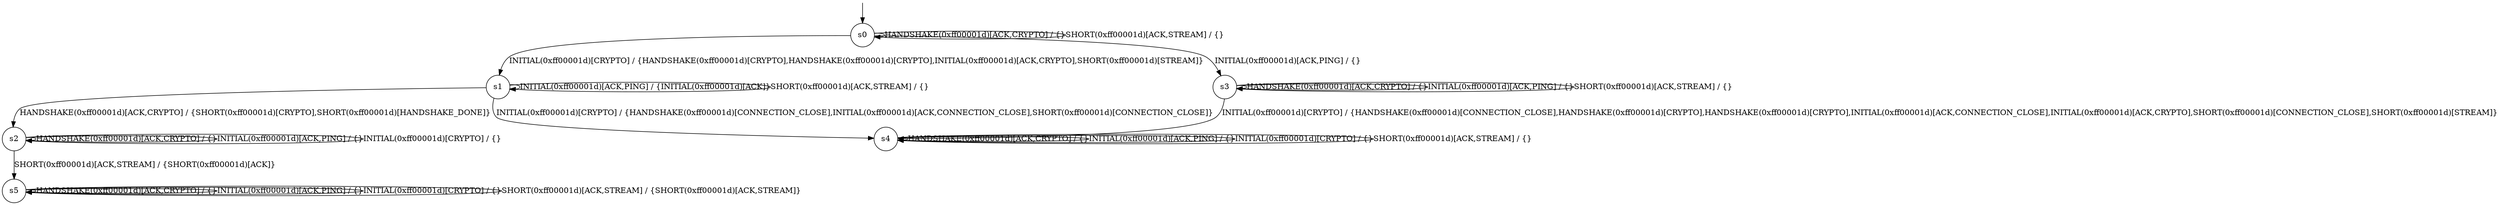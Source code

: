 digraph g {

	s0 [shape="circle" label="s0"];
	s1 [shape="circle" label="s1"];
	s2 [shape="circle" label="s2"];
	s3 [shape="circle" label="s3"];
	s4 [shape="circle" label="s4"];
	s5 [shape="circle" label="s5"];
	s0 -> s0 [label="HANDSHAKE(0xff00001d)[ACK,CRYPTO] / {}"];
	s0 -> s3 [label="INITIAL(0xff00001d)[ACK,PING] / {}"];
	s0 -> s1 [label="INITIAL(0xff00001d)[CRYPTO] / {HANDSHAKE(0xff00001d)[CRYPTO],HANDSHAKE(0xff00001d)[CRYPTO],INITIAL(0xff00001d)[ACK,CRYPTO],SHORT(0xff00001d)[STREAM]}"];
	s0 -> s0 [label="SHORT(0xff00001d)[ACK,STREAM] / {}"];
	s1 -> s2 [label="HANDSHAKE(0xff00001d)[ACK,CRYPTO] / {SHORT(0xff00001d)[CRYPTO],SHORT(0xff00001d)[HANDSHAKE_DONE]}"];
	s1 -> s1 [label="INITIAL(0xff00001d)[ACK,PING] / {INITIAL(0xff00001d)[ACK]}"];
	s1 -> s4 [label="INITIAL(0xff00001d)[CRYPTO] / {HANDSHAKE(0xff00001d)[CONNECTION_CLOSE],INITIAL(0xff00001d)[ACK,CONNECTION_CLOSE],SHORT(0xff00001d)[CONNECTION_CLOSE]}"];
	s1 -> s1 [label="SHORT(0xff00001d)[ACK,STREAM] / {}"];
	s2 -> s2 [label="HANDSHAKE(0xff00001d)[ACK,CRYPTO] / {}"];
	s2 -> s2 [label="INITIAL(0xff00001d)[ACK,PING] / {}"];
	s2 -> s2 [label="INITIAL(0xff00001d)[CRYPTO] / {}"];
	s2 -> s5 [label="SHORT(0xff00001d)[ACK,STREAM] / {SHORT(0xff00001d)[ACK]}"];
	s3 -> s3 [label="HANDSHAKE(0xff00001d)[ACK,CRYPTO] / {}"];
	s3 -> s3 [label="INITIAL(0xff00001d)[ACK,PING] / {}"];
	s3 -> s4 [label="INITIAL(0xff00001d)[CRYPTO] / {HANDSHAKE(0xff00001d)[CONNECTION_CLOSE],HANDSHAKE(0xff00001d)[CRYPTO],HANDSHAKE(0xff00001d)[CRYPTO],INITIAL(0xff00001d)[ACK,CONNECTION_CLOSE],INITIAL(0xff00001d)[ACK,CRYPTO],SHORT(0xff00001d)[CONNECTION_CLOSE],SHORT(0xff00001d)[STREAM]}"];
	s3 -> s3 [label="SHORT(0xff00001d)[ACK,STREAM] / {}"];
	s4 -> s4 [label="HANDSHAKE(0xff00001d)[ACK,CRYPTO] / {}"];
	s4 -> s4 [label="INITIAL(0xff00001d)[ACK,PING] / {}"];
	s4 -> s4 [label="INITIAL(0xff00001d)[CRYPTO] / {}"];
	s4 -> s4 [label="SHORT(0xff00001d)[ACK,STREAM] / {}"];
	s5 -> s5 [label="HANDSHAKE(0xff00001d)[ACK,CRYPTO] / {}"];
	s5 -> s5 [label="INITIAL(0xff00001d)[ACK,PING] / {}"];
	s5 -> s5 [label="INITIAL(0xff00001d)[CRYPTO] / {}"];
	s5 -> s5 [label="SHORT(0xff00001d)[ACK,STREAM] / {SHORT(0xff00001d)[ACK,STREAM]}"];

__start0 [label="" shape="none" width="0" height="0"];
__start0 -> s0;

}
